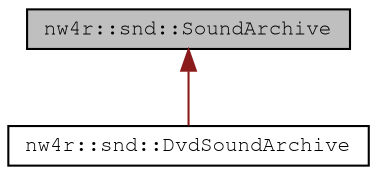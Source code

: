 digraph "nw4r::snd::SoundArchive"
{
 // LATEX_PDF_SIZE
  edge [fontname="FreeMono",fontsize="10",labelfontname="FreeMono",labelfontsize="10"];
  node [fontname="FreeMono",fontsize="10",shape=record];
  Node1 [label="nw4r::snd::SoundArchive",height=0.2,width=0.4,color="black", fillcolor="grey75", style="filled", fontcolor="black",tooltip=" "];
  Node1 -> Node2 [dir="back",color="firebrick4",fontsize="10",style="solid",fontname="FreeMono"];
  Node2 [label="nw4r::snd::DvdSoundArchive",height=0.2,width=0.4,color="black", fillcolor="white", style="filled",URL="$classnw4r_1_1snd_1_1_dvd_sound_archive.html",tooltip=" "];
}
